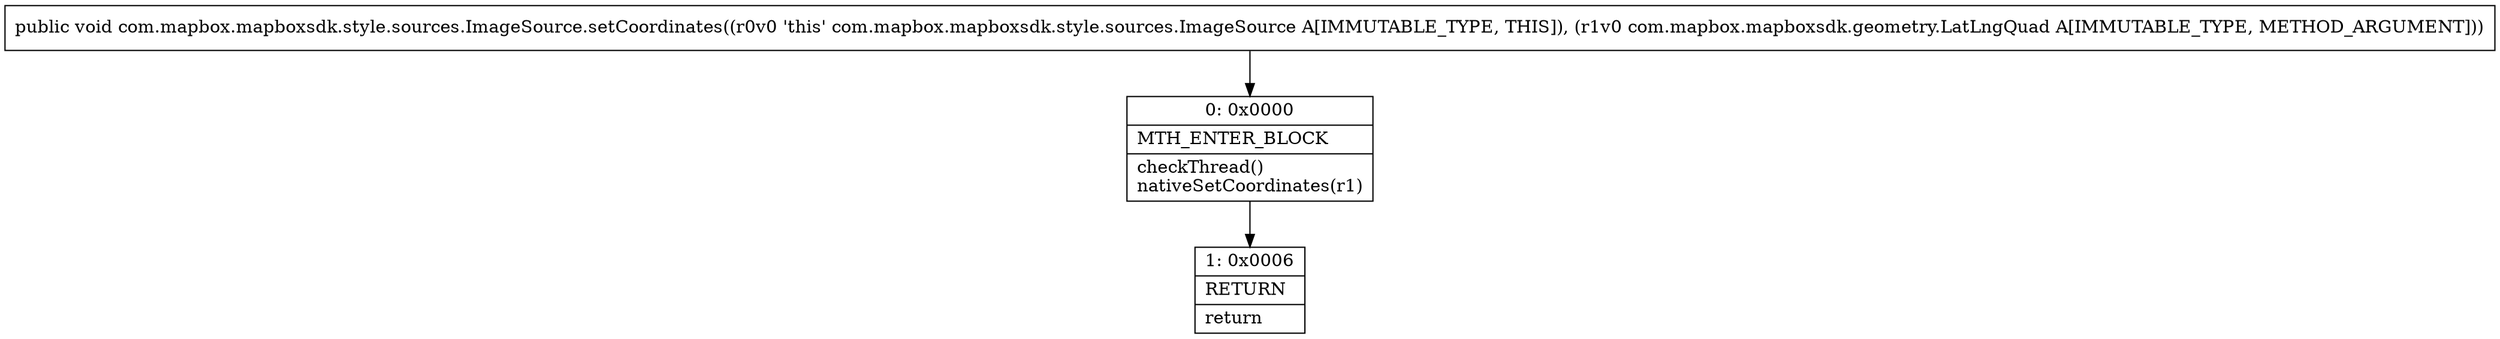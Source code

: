digraph "CFG forcom.mapbox.mapboxsdk.style.sources.ImageSource.setCoordinates(Lcom\/mapbox\/mapboxsdk\/geometry\/LatLngQuad;)V" {
Node_0 [shape=record,label="{0\:\ 0x0000|MTH_ENTER_BLOCK\l|checkThread()\lnativeSetCoordinates(r1)\l}"];
Node_1 [shape=record,label="{1\:\ 0x0006|RETURN\l|return\l}"];
MethodNode[shape=record,label="{public void com.mapbox.mapboxsdk.style.sources.ImageSource.setCoordinates((r0v0 'this' com.mapbox.mapboxsdk.style.sources.ImageSource A[IMMUTABLE_TYPE, THIS]), (r1v0 com.mapbox.mapboxsdk.geometry.LatLngQuad A[IMMUTABLE_TYPE, METHOD_ARGUMENT])) }"];
MethodNode -> Node_0;
Node_0 -> Node_1;
}

